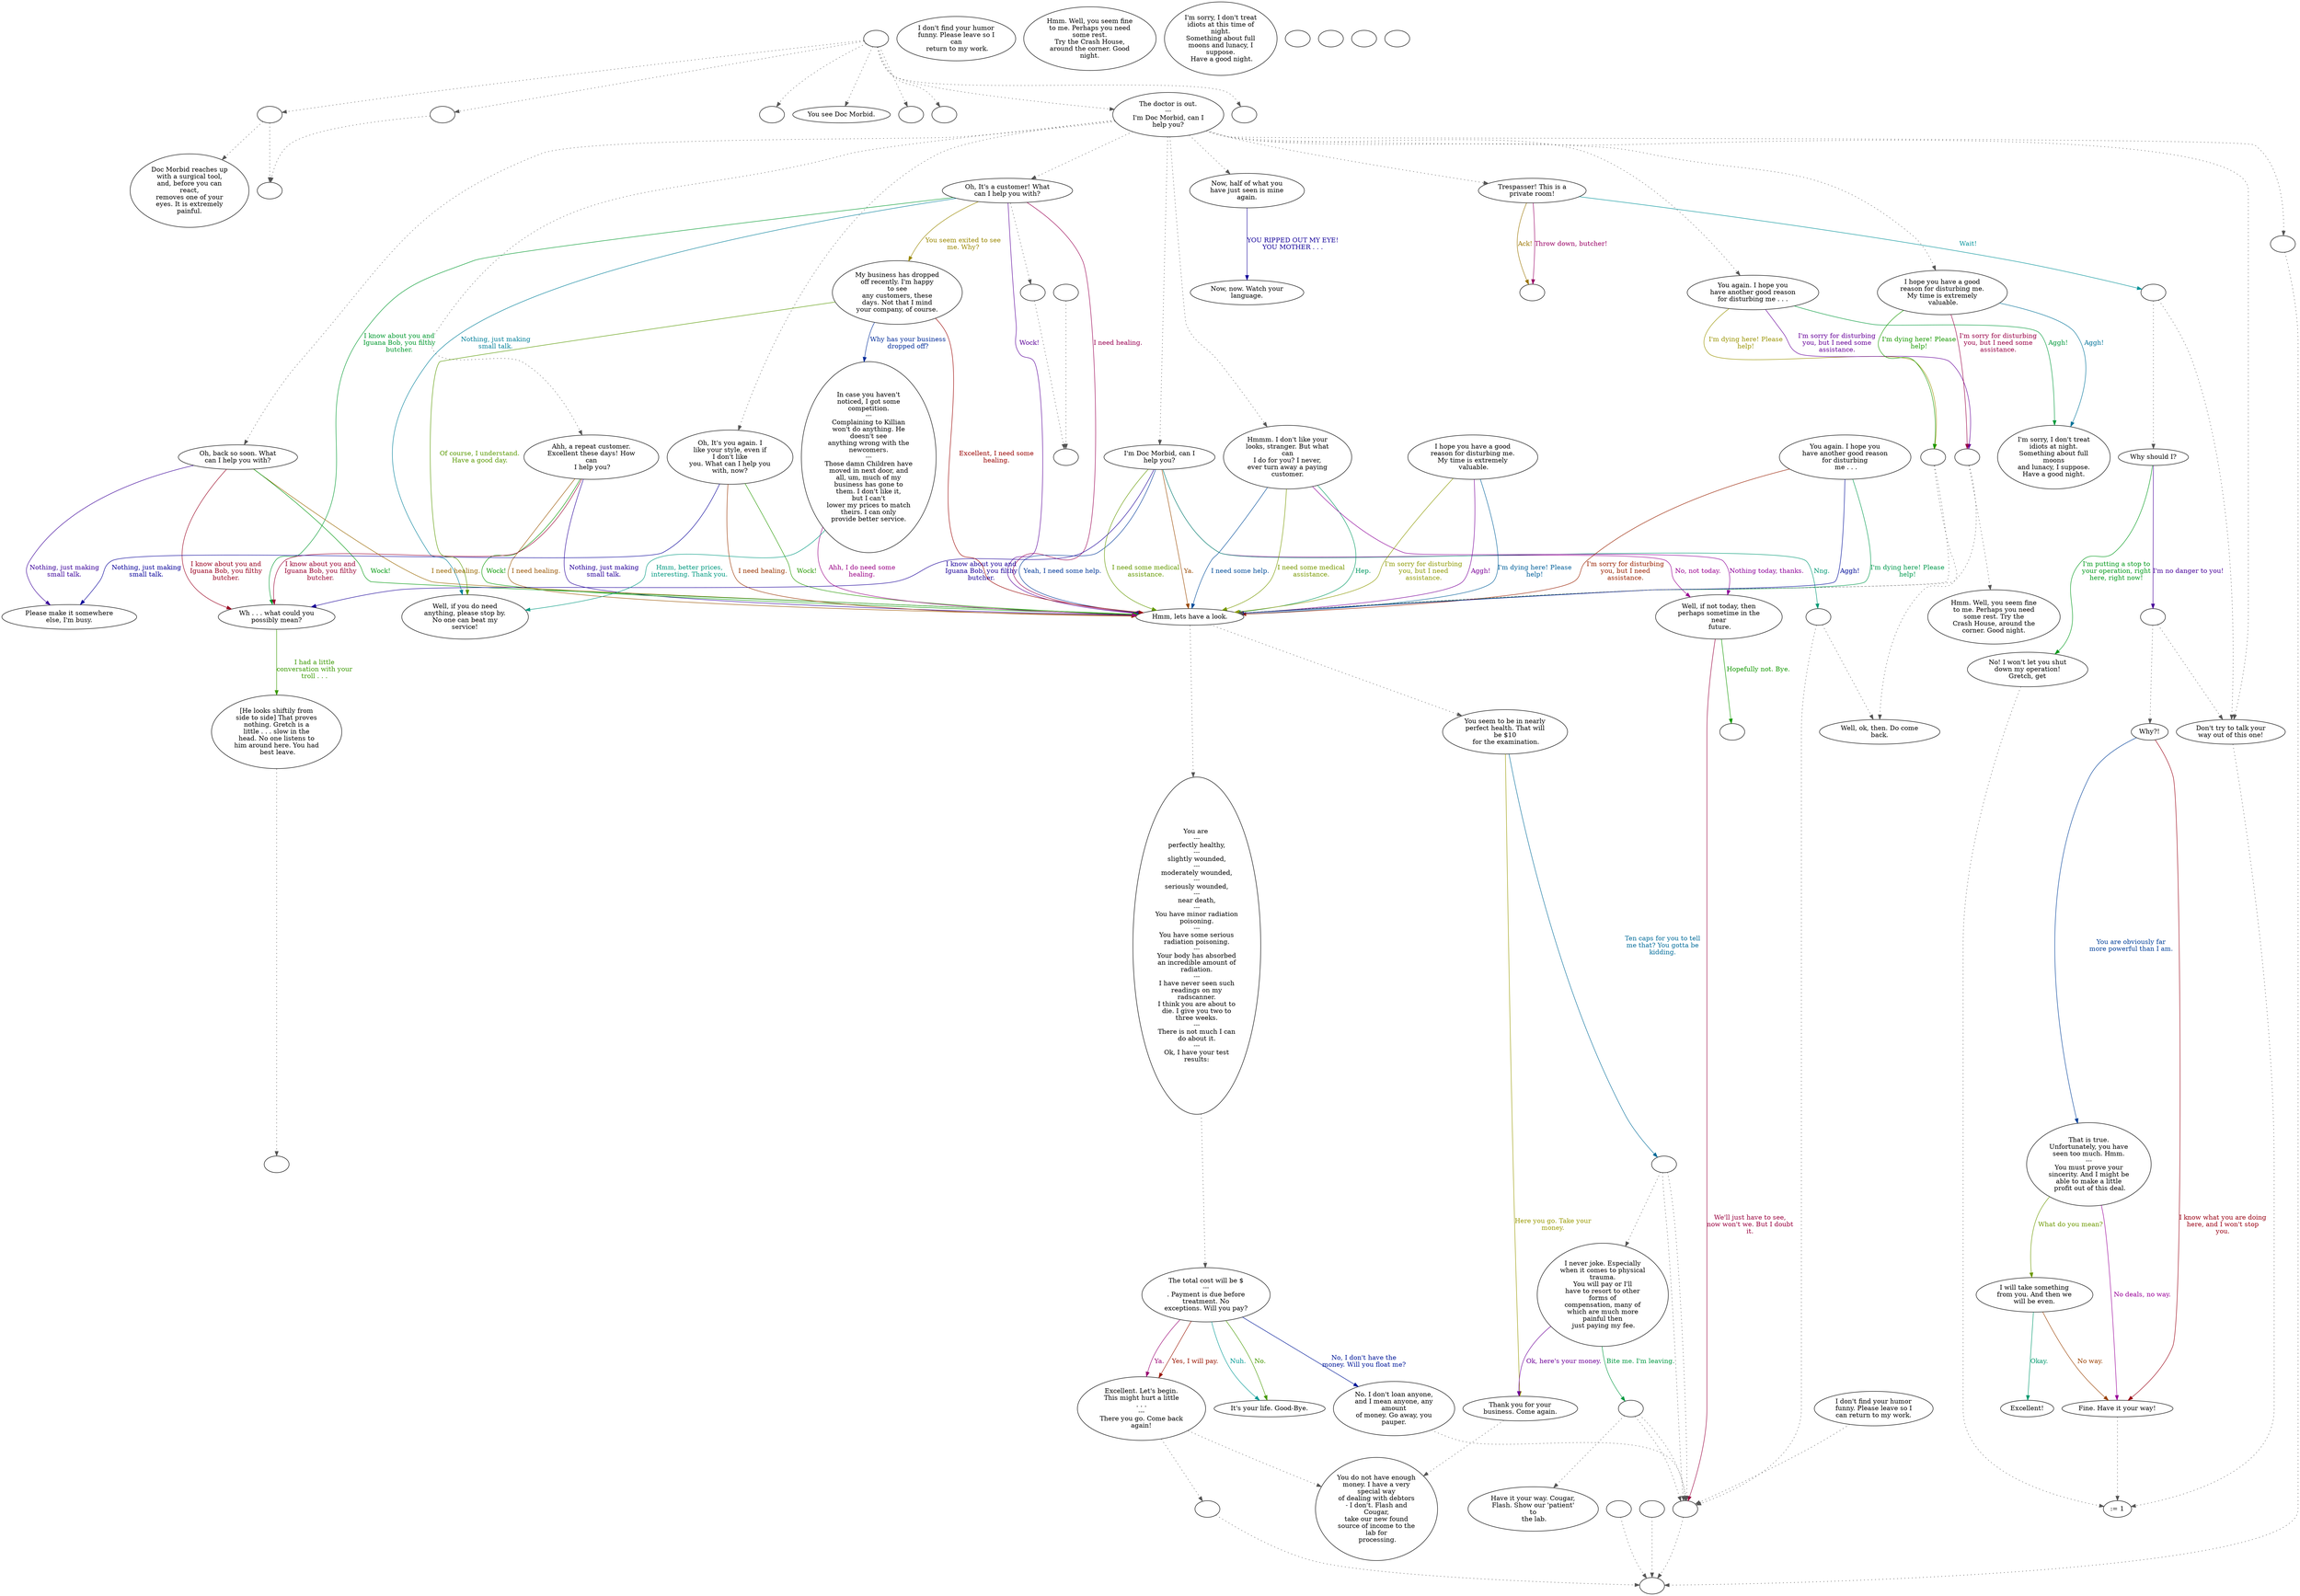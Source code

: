 digraph MORBID {
  "start" [style=filled       fillcolor="#FFFFFF"       color="#000000"]
  "start" -> "critter_p_proc" [style=dotted color="#555555"]
  "start" -> "destroy_p_proc" [style=dotted color="#555555"]
  "start" -> "look_at_p_proc" [style=dotted color="#555555"]
  "start" -> "map_enter_p_proc" [style=dotted color="#555555"]
  "start" -> "map_update_p_proc" [style=dotted color="#555555"]
  "start" -> "pickup_p_proc" [style=dotted color="#555555"]
  "start" -> "talk_p_proc" [style=dotted color="#555555"]
  "start" -> "timed_event_p_proc" [style=dotted color="#555555"]
  "start" [label=""]
  "critter_p_proc" [style=filled       fillcolor="#FFFFFF"       color="#000000"]
  "critter_p_proc" -> "get_eye" [style=dotted color="#555555"]
  "critter_p_proc" -> "sleeping" [style=dotted color="#555555"]
  "critter_p_proc" [label=""]
  "look_at_p_proc" [style=filled       fillcolor="#FFFFFF"       color="#000000"]
  "look_at_p_proc" [label="You see Doc Morbid."]
  "map_enter_p_proc" [style=filled       fillcolor="#FFFFFF"       color="#000000"]
  "map_enter_p_proc" -> "sleeping" [style=dotted color="#555555"]
  "map_enter_p_proc" [label=""]
  "map_update_p_proc" [style=filled       fillcolor="#FFFFFF"       color="#000000"]
  "map_update_p_proc" [label=""]
  "pickup_p_proc" [style=filled       fillcolor="#FFFFFF"       color="#000000"]
  "pickup_p_proc" [label=""]
  "talk_p_proc" [style=filled       fillcolor="#FFFFFF"       color="#000000"]
  "talk_p_proc" -> "get_reaction" [style=dotted color="#555555"]
  "talk_p_proc" -> "Morbid09L" [style=dotted color="#555555"]
  "talk_p_proc" -> "Morbid00L" [style=dotted color="#555555"]
  "talk_p_proc" -> "Morbid01L" [style=dotted color="#555555"]
  "talk_p_proc" -> "Morbid17" [style=dotted color="#555555"]
  "talk_p_proc" -> "Morbid21" [style=dotted color="#555555"]
  "talk_p_proc" -> "Morbid04N" [style=dotted color="#555555"]
  "talk_p_proc" -> "Morbid00N" [style=dotted color="#555555"]
  "talk_p_proc" -> "Morbid13" [style=dotted color="#555555"]
  "talk_p_proc" -> "Morbid16" [style=dotted color="#555555"]
  "talk_p_proc" -> "Morbid00" [style=dotted color="#555555"]
  "talk_p_proc" -> "Morbid15" [style=dotted color="#555555"]
  "talk_p_proc" [label="The doctor is out.\n---\nI'm Doc Morbid, can I\nhelp you?"]
  "timed_event_p_proc" [style=filled       fillcolor="#FFFFFF"       color="#000000"]
  "timed_event_p_proc" [label=""]
  "destroy_p_proc" [style=filled       fillcolor="#FFFFFF"       color="#000000"]
  "destroy_p_proc" [label=""]
  "Morbid00" [style=filled       fillcolor="#FFFFFF"       color="#000000"]
  "Morbid00" [label="I'm Doc Morbid, can I\nhelp you?"]
  "Morbid00" -> "Morbid03" [label="Yeah, I need some help." color="#003899" fontcolor="#003899"]
  "Morbid00" -> "Morbid03" [label="I need some medical\nassistance." color="#649900" fontcolor="#649900"]
  "Morbid00" -> "Morbid02" [label="No, not today." color="#990091" fontcolor="#990091"]
  "Morbid00" -> "Morbid00a" [label="Nng." color="#009974" fontcolor="#009974"]
  "Morbid00" -> "Morbid03" [label="Ya." color="#994800" fontcolor="#994800"]
  "Morbid00" -> "Morbid27" [label="I know about you and\nIguana Bob, you filthy\nbutcher." color="#1B0099" fontcolor="#1B0099"]
  "Morbid00a" [style=filled       fillcolor="#FFFFFF"       color="#000000"]
  "Morbid00a" -> "DownReact" [style=dotted color="#555555"]
  "Morbid00a" -> "Morbid01" [style=dotted color="#555555"]
  "Morbid00a" [label=""]
  "Morbid01" [style=filled       fillcolor="#FFFFFF"       color="#000000"]
  "Morbid01" [label="Well, ok, then. Do come\nback."]
  "Morbid02" [style=filled       fillcolor="#FFFFFF"       color="#000000"]
  "Morbid02" [label="Well, if not today, then\nperhaps sometime in the\nnear\n future."]
  "Morbid02" -> "MorbidEnd" [label="Hopefully not. Bye." color="#129900" fontcolor="#129900"]
  "Morbid02" -> "DownReact" [label="We'll just have to see,\nnow won't we. But I doubt\nit." color="#99003E" fontcolor="#99003E"]
  "Morbid03" [style=filled       fillcolor="#FFFFFF"       color="#000000"]
  "Morbid03" -> "Morbid04" [style=dotted color="#555555"]
  "Morbid03" -> "Morbid09" [style=dotted color="#555555"]
  "Morbid03" [label="Hmm, lets have a look."]
  "Morbid04" [style=filled       fillcolor="#FFFFFF"       color="#000000"]
  "Morbid04" [label="You seem to be in nearly\nperfect health. That will\nbe $10\n for the examination."]
  "Morbid04" -> "Morbid04a" [label="Ten caps for you to tell\nme that? You gotta be\nkidding." color="#006B99" fontcolor="#006B99"]
  "Morbid04" -> "Morbid07" [label="Here you go. Take your\nmoney." color="#989900" fontcolor="#989900"]
  "Morbid04a" [style=filled       fillcolor="#FFFFFF"       color="#000000"]
  "Morbid04a" -> "DownReact" [style=dotted color="#555555"]
  "Morbid04a" -> "DownReact" [style=dotted color="#555555"]
  "Morbid04a" -> "Morbid05" [style=dotted color="#555555"]
  "Morbid04a" [label=""]
  "Morbid05" [style=filled       fillcolor="#FFFFFF"       color="#000000"]
  "Morbid05" [label="I never joke. Especially\nwhen it comes to physical\ntrauma.\nYou will pay or I'll\nhave to resort to other\nforms of\ncompensation, many of\nwhich are much more\npainful then\n just paying my fee."]
  "Morbid05" -> "Morbid07" [label="Ok, here's your money." color="#6E0099" fontcolor="#6E0099"]
  "Morbid05" -> "Morbid05a" [label="Bite me. I'm leaving." color="#009941" fontcolor="#009941"]
  "Morbid05a" [style=filled       fillcolor="#FFFFFF"       color="#000000"]
  "Morbid05a" -> "DownReact" [style=dotted color="#555555"]
  "Morbid05a" -> "DownReact" [style=dotted color="#555555"]
  "Morbid05a" -> "Morbid06" [style=dotted color="#555555"]
  "Morbid05a" [label=""]
  "Morbid06" [style=filled       fillcolor="#FFFFFF"       color="#000000"]
  "Morbid06" [label="Have it your way. Cougar,\nFlash. Show our 'patient'\nto\n the lab."]
  "Morbid07" [style=filled       fillcolor="#FFFFFF"       color="#000000"]
  "Morbid07" -> "Morbid08" [style=dotted color="#555555"]
  "Morbid07" [label="Thank you for your\nbusiness. Come again."]
  "Morbid08" [style=filled       fillcolor="#FFFFFF"       color="#000000"]
  "Morbid08" [label="You do not have enough\nmoney. I have a very\nspecial way\nof dealing with debtors\n- I don't. Flash and\nCougar,\ntake our new found\nsource of income to the\nlab for\n processing."]
  "Morbid09" [style=filled       fillcolor="#FFFFFF"       color="#000000"]
  "Morbid09" -> "Morbid09a" [style=dotted color="#555555"]
  "Morbid09" [label="You are \n---\nperfectly healthy,\n---\nslightly wounded,\n---\nmoderately wounded,\n---\nseriously wounded,\n---\nnear death,\n---\nYou have minor radiation\npoisoning.\n---\nYou have some serious\nradiation poisoning.\n---\nYour body has absorbed\nan incredible amount of\nradiation.\n---\nI have never seen such\nreadings on my\nradscanner.\nI think you are about to\ndie. I give you two to\nthree weeks.\n---\nThere is not much I can\ndo about it.\n---\nOk, I have your test\nresults:"]
  "Morbid09a" [style=filled       fillcolor="#FFFFFF"       color="#000000"]
  "Morbid09a" [label="The total cost will be $\n---\n. Payment is due before\ntreatment. No\nexceptions. Will you pay?"]
  "Morbid09a" -> "Morbid12" [label="Yes, I will pay." color="#991400" fontcolor="#991400"]
  "Morbid09a" -> "Morbid10" [label="No, I don't have the\nmoney. Will you float me?" color="#001899" fontcolor="#001899"]
  "Morbid09a" -> "Morbid11" [label="No." color="#459900" fontcolor="#459900"]
  "Morbid09a" -> "Morbid12" [label="Ya." color="#990072" fontcolor="#990072"]
  "Morbid09a" -> "Morbid11" [label="Nuh." color="#009994" fontcolor="#009994"]
  "Morbid10" [style=filled       fillcolor="#FFFFFF"       color="#000000"]
  "Morbid10" -> "DownReact" [style=dotted color="#555555"]
  "Morbid10" [label="No. I don't loan anyone,\nand I mean anyone, any\namount\nof money. Go away, you\npauper."]
  "Morbid11" [style=filled       fillcolor="#FFFFFF"       color="#000000"]
  "Morbid11" [label="It's your life. Good-Bye."]
  "Morbid12" [style=filled       fillcolor="#FFFFFF"       color="#000000"]
  "Morbid12" -> "Morbid08" [style=dotted color="#555555"]
  "Morbid12" -> "UpReact" [style=dotted color="#555555"]
  "Morbid12" [label="Excellent. Let's begin.\nThis might hurt a little\n. . .\n---\nThere you go. Come back\nagain!"]
  "Morbid13" [style=filled       fillcolor="#FFFFFF"       color="#000000"]
  "Morbid13" [label="Oh, back so soon. What\ncan I help you with?"]
  "Morbid13" -> "Morbid03" [label="I need healing." color="#996700" fontcolor="#996700"]
  "Morbid13" -> "Morbid14" [label="Nothing, just making\nsmall talk." color="#3B0099" fontcolor="#3B0099"]
  "Morbid13" -> "Morbid03" [label="Wock!" color="#00990E" fontcolor="#00990E"]
  "Morbid13" -> "Morbid27" [label="I know about you and\nIguana Bob, you filthy\nbutcher." color="#99001F" fontcolor="#99001F"]
  "Morbid14" [style=filled       fillcolor="#FFFFFF"       color="#000000"]
  "Morbid14" [label="Please make it somewhere\nelse, I'm busy."]
  "Morbid15" [style=filled       fillcolor="#FFFFFF"       color="#000000"]
  "Morbid15" [label="Hmmm. I don't like your\nlooks, stranger. But what\ncan\nI do for you? I never,\never turn away a paying\ncustomer."]
  "Morbid15" -> "Morbid03" [label="I need some help." color="#004B99" fontcolor="#004B99"]
  "Morbid15" -> "Morbid03" [label="I need some medical\nassistance." color="#789900" fontcolor="#789900"]
  "Morbid15" -> "Morbid02" [label="Nothing today, thanks." color="#8D0099" fontcolor="#8D0099"]
  "Morbid15" -> "Morbid03" [label="Hep." color="#009961" fontcolor="#009961"]
  "Morbid16" [style=filled       fillcolor="#FFFFFF"       color="#000000"]
  "Morbid16" [label="Oh, It's you again. I\nlike your style, even if\nI don't like\nyou. What can I help you\nwith, now?"]
  "Morbid16" -> "Morbid03" [label="I need healing." color="#993400" fontcolor="#993400"]
  "Morbid16" -> "Morbid14" [label="Nothing, just making\nsmall talk." color="#070099" fontcolor="#070099"]
  "Morbid16" -> "Morbid03" [label="Wock!" color="#259900" fontcolor="#259900"]
  "Morbid17" [style=filled       fillcolor="#FFFFFF"       color="#000000"]
  "Morbid17" -> "UpReactLevel" [style=dotted color="#555555"]
  "Morbid17" [label="Oh, It's a customer! What\ncan I help you with?"]
  "Morbid17" -> "Morbid03" [label="I need healing." color="#990052" fontcolor="#990052"]
  "Morbid17" -> "Morbid19" [label="Nothing, just making\nsmall talk." color="#007F99" fontcolor="#007F99"]
  "Morbid17" -> "Morbid18" [label="You seem exited to see\nme. Why?" color="#998700" fontcolor="#998700"]
  "Morbid17" -> "Morbid03" [label="Wock!" color="#5A0099" fontcolor="#5A0099"]
  "Morbid17" -> "Morbid27" [label="I know about you and\nIguana Bob, you filthy\nbutcher." color="#00992E" fontcolor="#00992E"]
  "Morbid18" [style=filled       fillcolor="#FFFFFF"       color="#000000"]
  "Morbid18" [label="My business has dropped\noff recently. I'm happy\nto see\nany customers, these\ndays. Not that I mind\nyour company, of course."]
  "Morbid18" -> "Morbid03" [label="Excellent, I need some\nhealing." color="#990100" fontcolor="#990100"]
  "Morbid18" -> "Morbid20" [label="Why has your business\ndropped off?" color="#002C99" fontcolor="#002C99"]
  "Morbid18" -> "Morbid19" [label="Of course, I understand.\nHave a good day." color="#589900" fontcolor="#589900"]
  "Morbid19" [style=filled       fillcolor="#FFFFFF"       color="#000000"]
  "Morbid19" [label="Well, if you do need\nanything, please stop by.\nNo one can beat my\nservice!"]
  "Morbid20" [style=filled       fillcolor="#FFFFFF"       color="#000000"]
  "Morbid20" [label="In case you haven't\nnoticed, I got some\ncompetition.\n---\nComplaining to Killian\nwon't do anything. He\ndoesn't see\nanything wrong with the\nnewcomers.\n---\nThose damn Children have\nmoved in next door, and\nall, um, much of my\nbusiness has gone to\nthem. I don't like it,\nbut I can't\nlower my prices to match\ntheirs. I can only\nprovide better service."]
  "Morbid20" -> "Morbid03" [label="Ahh, I do need some\nhealing." color="#990085" fontcolor="#990085"]
  "Morbid20" -> "Morbid19" [label="Hmm, better prices,\ninteresting. Thank you." color="#009980" fontcolor="#009980"]
  "Morbid21" [style=filled       fillcolor="#FFFFFF"       color="#000000"]
  "Morbid21" [label="Ahh, a repeat customer.\nExcellent these days! How\ncan\n I help you?"]
  "Morbid21" -> "Morbid03" [label="I need healing." color="#995400" fontcolor="#995400"]
  "Morbid21" -> "Morbid03" [label="Nothing, just making\nsmall talk." color="#270099" fontcolor="#270099"]
  "Morbid21" -> "Morbid03" [label="Wock!" color="#069900" fontcolor="#069900"]
  "Morbid21" -> "Morbid27" [label="I know about you and\nIguana Bob, you filthy\nbutcher." color="#990032" fontcolor="#990032"]
  "Morbid22" [style=filled       fillcolor="#FFFFFF"       color="#000000"]
  "Morbid22" [label="I hope you have a good\nreason for disturbing me.\nMy time is extremely\n valuable."]
  "Morbid22" -> "Morbid03" [label="I'm dying here! Please\nhelp!" color="#005F99" fontcolor="#005F99"]
  "Morbid22" -> "Morbid03" [label="I'm sorry for disturbing\nyou, but I need\nassistance." color="#8C9900" fontcolor="#8C9900"]
  "Morbid22" -> "Morbid03" [label="Aggh!" color="#7A0099" fontcolor="#7A0099"]
  "Morbid23" [style=filled       fillcolor="#FFFFFF"       color="#000000"]
  "Morbid23" [label="I don't find your humor\nfunny. Please leave so I\ncan\n return to my work."]
  "Morbid24" [style=filled       fillcolor="#FFFFFF"       color="#000000"]
  "Morbid24" [label="Hmm. Well, you seem fine\nto me. Perhaps you need\nsome rest.\nTry the Crash House,\naround the corner. Good\nnight."]
  "Morbid25" [style=filled       fillcolor="#FFFFFF"       color="#000000"]
  "Morbid25" [label="I'm sorry, I don't treat\nidiots at this time of\nnight.\nSomething about full\nmoons and lunacy, I\nsuppose.\n Have a good night."]
  "Morbid26" [style=filled       fillcolor="#FFFFFF"       color="#000000"]
  "Morbid26" [label="You again. I hope you\nhave another good reason\nfor disturbing\n me . . ."]
  "Morbid26" -> "Morbid03" [label="I'm dying here! Please\nhelp!" color="#00994D" fontcolor="#00994D"]
  "Morbid26" -> "Morbid03" [label="I'm sorry for disturbing\nyou, but I need\nassistance." color="#992100" fontcolor="#992100"]
  "Morbid26" -> "Morbid03" [label="Aggh!" color="#000C99" fontcolor="#000C99"]
  "Morbid27" [style=filled       fillcolor="#FFFFFF"       color="#000000"]
  "Morbid27" [label="Wh . . . what could you\npossibly mean?"]
  "Morbid27" -> "Morbid28" [label="I had a little\nconversation with your\ntroll . . ." color="#399900" fontcolor="#399900"]
  "Morbid28" [style=filled       fillcolor="#FFFFFF"       color="#000000"]
  "Morbid28" -> "BottomReact" [style=dotted color="#555555"]
  "Morbid28" [label="[He looks shiftily from\nside to side] That proves\nnothing. Gretch is a\nlittle . . . slow in the\nhead. No one listens to\nhim around here. You had\n best leave."]
  "Morbid00L" [style=filled       fillcolor="#FFFFFF"       color="#000000"]
  "Morbid00L" [label="Trespasser! This is a\nprivate room!"]
  "Morbid00L" -> "MorbidCombat" [label="Throw down, butcher!" color="#990065" fontcolor="#990065"]
  "Morbid00L" -> "Morbid00La" [label="Wait!" color="#009299" fontcolor="#009299"]
  "Morbid00L" -> "MorbidCombat" [label="Ack!" color="#997300" fontcolor="#997300"]
  "Morbid00La" [style=filled       fillcolor="#FFFFFF"       color="#000000"]
  "Morbid00La" -> "Morbid02L" [style=dotted color="#555555"]
  "Morbid00La" -> "Morbid01L" [style=dotted color="#555555"]
  "Morbid00La" [label=""]
  "Morbid01L" [style=filled       fillcolor="#FFFFFF"       color="#000000"]
  "Morbid01L" -> ":= 1" [style=dotted color="#555555"]
  "Morbid01L" [label="Don't try to talk your\nway out of this one!"]
  "Morbid02L" [style=filled       fillcolor="#FFFFFF"       color="#000000"]
  "Morbid02L" [label="Why should I?"]
  "Morbid02L" -> "Morbid02La" [label="I'm no danger to you!" color="#470099" fontcolor="#470099"]
  "Morbid02L" -> "Morbid03L" [label="I'm putting a stop to\nyour operation, right\nhere, right now!" color="#00991A" fontcolor="#00991A"]
  "Morbid02La" [style=filled       fillcolor="#FFFFFF"       color="#000000"]
  "Morbid02La" -> "Morbid04L" [style=dotted color="#555555"]
  "Morbid02La" -> "Morbid01L" [style=dotted color="#555555"]
  "Morbid02La" [label=""]
  "Morbid03L" [style=filled       fillcolor="#FFFFFF"       color="#000000"]
  "Morbid03L" -> ":= 1" [style=dotted color="#555555"]
  "Morbid03L" [label="No! I won't let you shut\ndown my operation!\nGretch, get"]
  "Morbid04L" [style=filled       fillcolor="#FFFFFF"       color="#000000"]
  "Morbid04L" [label="Why?!"]
  "Morbid04L" -> "Morbid06L" [label="I know what you are doing\nhere, and I won't stop\nyou." color="#990013" fontcolor="#990013"]
  "Morbid04L" -> "Morbid05L" [label="You are obviously far\nmore powerful than I am." color="#003F99" fontcolor="#003F99"]
  "Morbid05L" [style=filled       fillcolor="#FFFFFF"       color="#000000"]
  "Morbid05L" [label="That is true.\nUnfortunately, you have\nseen too much. Hmm.\n---\nYou must prove your\nsincerity. And I might be\nable to make a little\n profit out of this deal."]
  "Morbid05L" -> "Morbid07L" [label="What do you mean?" color="#6C9900" fontcolor="#6C9900"]
  "Morbid05L" -> "Morbid06L" [label="No deals, no way." color="#990099" fontcolor="#990099"]
  "Morbid06L" [style=filled       fillcolor="#FFFFFF"       color="#000000"]
  "Morbid06L" -> ":= 1" [style=dotted color="#555555"]
  "Morbid06L" [label="Fine. Have it your way!"]
  "Morbid07L" [style=filled       fillcolor="#FFFFFF"       color="#000000"]
  "Morbid07L" [label="I will take something\nfrom you. And then we\nwill be even."]
  "Morbid07L" -> "Morbid08L" [label="Okay." color="#00996D" fontcolor="#00996D"]
  "Morbid07L" -> "Morbid06L" [label="No way." color="#994000" fontcolor="#994000"]
  "Morbid08L" [style=filled       fillcolor="#FFFFFF"       color="#000000"]
  "Morbid08L" [label="Excellent!"]
  "Morbid09L" [style=filled       fillcolor="#FFFFFF"       color="#000000"]
  "Morbid09L" [label="Now, half of what you\nhave just seen is mine\nagain."]
  "Morbid09L" -> "Morbid10L" [label="YOU RIPPED OUT MY EYE!\nYOU MOTHER . . ." color="#130099" fontcolor="#130099"]
  "Morbid10L" [style=filled       fillcolor="#FFFFFF"       color="#000000"]
  "Morbid10L" [label="Now, now. Watch your\nlanguage."]
  "Morbid00N" [style=filled       fillcolor="#FFFFFF"       color="#000000"]
  "Morbid00N" [label="I hope you have a good\nreason for disturbing me.\nMy time is extremely\n valuable."]
  "Morbid00N" -> "Morbid00Na" [label="I'm dying here! Please\nhelp!" color="#199900" fontcolor="#199900"]
  "Morbid00N" -> "Morbid00Nb" [label="I'm sorry for disturbing\nyou, but I need some\nassistance." color="#990046" fontcolor="#990046"]
  "Morbid00N" -> "Morbid03N" [label="Aggh!" color="#007299" fontcolor="#007299"]
  "Morbid00Na" [style=filled       fillcolor="#FFFFFF"       color="#000000"]
  "Morbid00Na" -> "Morbid03" [style=dotted color="#555555"]
  "Morbid00Na" -> "Morbid01" [style=dotted color="#555555"]
  "Morbid00Na" [label=""]
  "Morbid00Nb" [style=filled       fillcolor="#FFFFFF"       color="#000000"]
  "Morbid00Nb" -> "Morbid03" [style=dotted color="#555555"]
  "Morbid00Nb" -> "Morbid02N" [style=dotted color="#555555"]
  "Morbid00Nb" [label=""]
  "Morbid01N" [style=filled       fillcolor="#FFFFFF"       color="#000000"]
  "Morbid01N" -> "DownReact" [style=dotted color="#555555"]
  "Morbid01N" [label="I don't find your humor\nfunny. Please leave so I\ncan return to my work."]
  "Morbid02N" [style=filled       fillcolor="#FFFFFF"       color="#000000"]
  "Morbid02N" [label="Hmm. Well, you seem fine\nto me. Perhaps you need\nsome rest. Try the\nCrash House, around the\ncorner. Good night."]
  "Morbid03N" [style=filled       fillcolor="#FFFFFF"       color="#000000"]
  "Morbid03N" [label="I'm sorry, I don't treat\nidiots at night.\nSomething about full\nmoons\nand lunacy, I suppose.\nHave a good night."]
  "Morbid04N" [style=filled       fillcolor="#FFFFFF"       color="#000000"]
  "Morbid04N" [label="You again. I hope you\nhave another good reason\nfor disturbing me . . ."]
  "Morbid04N" -> "Morbid00Na" [label="I'm dying here! Please\nhelp!" color="#999300" fontcolor="#999300"]
  "Morbid04N" -> "Morbid00Nb" [label="I'm sorry for disturbing\nyou, but I need some\nassistance." color="#660099" fontcolor="#660099"]
  "Morbid04N" -> "Morbid03N" [label="Aggh!" color="#00993A" fontcolor="#00993A"]
  "get_eye" [style=filled       fillcolor="#FFFFFF"       color="#000000"]
  "get_eye" [label="Doc Morbid reaches up\nwith a surgical tool,\nand, before you can\nreact,\nremoves one of your\neyes. It is extremely\npainful."]
  "MorbidCombat" [style=filled       fillcolor="#FFFFFF"       color="#000000"]
  "MorbidCombat" [label=""]
  "MorbidEnd" [style=filled       fillcolor="#FFFFFF"       color="#000000"]
  "MorbidEnd" [label=""]
  "sleeping" [style=filled       fillcolor="#FFFFFF"       color="#000000"]
  "sleeping" [label=""]
  "get_reaction" [style=filled       fillcolor="#FFFFFF"       color="#000000"]
  "get_reaction" -> "ReactToLevel" [style=dotted color="#555555"]
  "get_reaction" [label=""]
  "ReactToLevel" [style=filled       fillcolor="#FFFFFF"       color="#000000"]
  "ReactToLevel" [label=""]
  "LevelToReact" [style=filled       fillcolor="#FFFFFF"       color="#000000"]
  "LevelToReact" [label=""]
  "UpReact" [style=filled       fillcolor="#FFFFFF"       color="#000000"]
  "UpReact" -> "ReactToLevel" [style=dotted color="#555555"]
  "UpReact" [label=""]
  "DownReact" [style=filled       fillcolor="#FFFFFF"       color="#000000"]
  "DownReact" -> "ReactToLevel" [style=dotted color="#555555"]
  "DownReact" [label=""]
  "BottomReact" [style=filled       fillcolor="#FFFFFF"       color="#000000"]
  "BottomReact" [label=""]
  "TopReact" [style=filled       fillcolor="#FFFFFF"       color="#000000"]
  "TopReact" [label=""]
  "BigUpReact" [style=filled       fillcolor="#FFFFFF"       color="#000000"]
  "BigUpReact" -> "ReactToLevel" [style=dotted color="#555555"]
  "BigUpReact" [label=""]
  "BigDownReact" [style=filled       fillcolor="#FFFFFF"       color="#000000"]
  "BigDownReact" -> "ReactToLevel" [style=dotted color="#555555"]
  "BigDownReact" [label=""]
  "UpReactLevel" [style=filled       fillcolor="#FFFFFF"       color="#000000"]
  "UpReactLevel" -> "LevelToReact" [style=dotted color="#555555"]
  "UpReactLevel" [label=""]
  "DownReactLevel" [style=filled       fillcolor="#FFFFFF"       color="#000000"]
  "DownReactLevel" -> "LevelToReact" [style=dotted color="#555555"]
  "DownReactLevel" [label=""]
  "Goodbyes" [style=filled       fillcolor="#FFFFFF"       color="#000000"]
  "Goodbyes" [label=""]
  "combat_p_proc" [style=filled       fillcolor="#FFFFFF"       color="#000000"]
  "combat_p_proc" [label=""]
  "damage_p_proc" [style=filled       fillcolor="#FFFFFF"       color="#000000"]
  "damage_p_proc" [label=""]
}